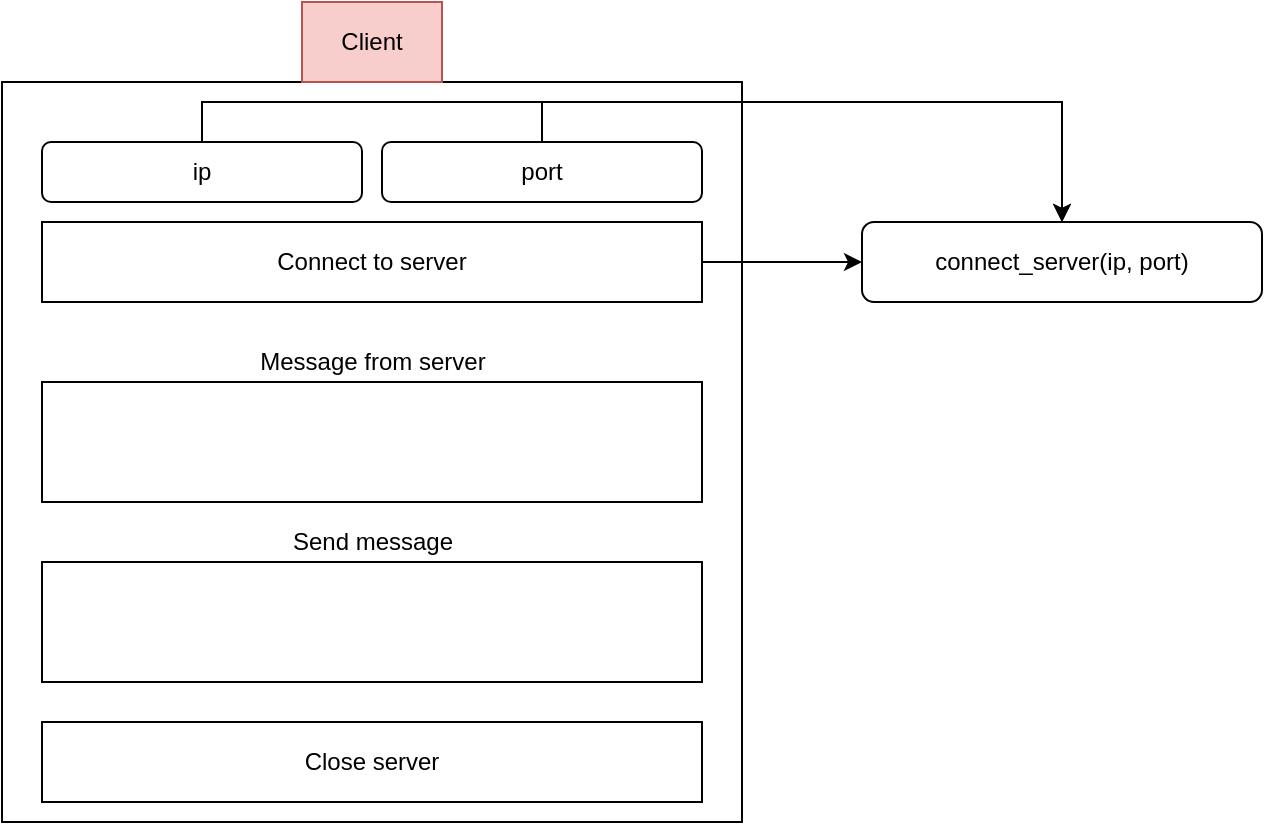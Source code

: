 <mxfile version="14.5.8" type="github">
  <diagram id="v8Gxxdk1MeCnfs2MzNJH" name="Page-1">
    <mxGraphModel dx="981" dy="534" grid="1" gridSize="10" guides="1" tooltips="1" connect="1" arrows="1" fold="1" page="1" pageScale="1" pageWidth="827" pageHeight="583" math="0" shadow="0">
      <root>
        <mxCell id="0" />
        <mxCell id="1" parent="0" />
        <mxCell id="5SZJS_dKxNj0qXMMKKp0-1" value="" style="whiteSpace=wrap;html=1;aspect=fixed;" vertex="1" parent="1">
          <mxGeometry x="140" y="130" width="370" height="370" as="geometry" />
        </mxCell>
        <mxCell id="5SZJS_dKxNj0qXMMKKp0-2" value="Client" style="text;html=1;strokeColor=#b85450;fillColor=#f8cecc;align=center;verticalAlign=middle;whiteSpace=wrap;rounded=0;" vertex="1" parent="1">
          <mxGeometry x="290" y="90" width="70" height="40" as="geometry" />
        </mxCell>
        <mxCell id="5SZJS_dKxNj0qXMMKKp0-16" style="edgeStyle=orthogonalEdgeStyle;rounded=0;orthogonalLoop=1;jettySize=auto;html=1;exitX=1;exitY=0.5;exitDx=0;exitDy=0;" edge="1" parent="1" source="5SZJS_dKxNj0qXMMKKp0-4" target="5SZJS_dKxNj0qXMMKKp0-15">
          <mxGeometry relative="1" as="geometry" />
        </mxCell>
        <mxCell id="5SZJS_dKxNj0qXMMKKp0-4" value="Connect to server" style="rounded=0;whiteSpace=wrap;html=1;" vertex="1" parent="1">
          <mxGeometry x="160" y="200" width="330" height="40" as="geometry" />
        </mxCell>
        <mxCell id="5SZJS_dKxNj0qXMMKKp0-17" style="edgeStyle=orthogonalEdgeStyle;rounded=0;orthogonalLoop=1;jettySize=auto;html=1;exitX=0.5;exitY=0;exitDx=0;exitDy=0;entryX=0.5;entryY=0;entryDx=0;entryDy=0;" edge="1" parent="1" source="5SZJS_dKxNj0qXMMKKp0-5" target="5SZJS_dKxNj0qXMMKKp0-15">
          <mxGeometry relative="1" as="geometry" />
        </mxCell>
        <mxCell id="5SZJS_dKxNj0qXMMKKp0-5" value="ip" style="rounded=1;whiteSpace=wrap;html=1;" vertex="1" parent="1">
          <mxGeometry x="160" y="160" width="160" height="30" as="geometry" />
        </mxCell>
        <mxCell id="5SZJS_dKxNj0qXMMKKp0-18" style="edgeStyle=orthogonalEdgeStyle;rounded=0;orthogonalLoop=1;jettySize=auto;html=1;exitX=0.5;exitY=0;exitDx=0;exitDy=0;entryX=0.5;entryY=0;entryDx=0;entryDy=0;" edge="1" parent="1" source="5SZJS_dKxNj0qXMMKKp0-6" target="5SZJS_dKxNj0qXMMKKp0-15">
          <mxGeometry relative="1" as="geometry" />
        </mxCell>
        <mxCell id="5SZJS_dKxNj0qXMMKKp0-6" value="port" style="rounded=1;whiteSpace=wrap;html=1;" vertex="1" parent="1">
          <mxGeometry x="330" y="160" width="160" height="30" as="geometry" />
        </mxCell>
        <mxCell id="5SZJS_dKxNj0qXMMKKp0-7" value="Close server" style="rounded=0;whiteSpace=wrap;html=1;" vertex="1" parent="1">
          <mxGeometry x="160" y="450" width="330" height="40" as="geometry" />
        </mxCell>
        <mxCell id="5SZJS_dKxNj0qXMMKKp0-8" value="" style="rounded=0;whiteSpace=wrap;html=1;" vertex="1" parent="1">
          <mxGeometry x="160" y="280" width="330" height="60" as="geometry" />
        </mxCell>
        <mxCell id="5SZJS_dKxNj0qXMMKKp0-9" value="Message from server" style="text;html=1;strokeColor=none;fillColor=none;align=center;verticalAlign=middle;whiteSpace=wrap;rounded=0;" vertex="1" parent="1">
          <mxGeometry x="262.5" y="260" width="125" height="20" as="geometry" />
        </mxCell>
        <mxCell id="5SZJS_dKxNj0qXMMKKp0-10" value="Send message" style="text;html=1;strokeColor=none;fillColor=none;align=center;verticalAlign=middle;whiteSpace=wrap;rounded=0;" vertex="1" parent="1">
          <mxGeometry x="262.5" y="350" width="125" height="20" as="geometry" />
        </mxCell>
        <mxCell id="5SZJS_dKxNj0qXMMKKp0-11" value="" style="rounded=0;whiteSpace=wrap;html=1;" vertex="1" parent="1">
          <mxGeometry x="160" y="370" width="330" height="60" as="geometry" />
        </mxCell>
        <mxCell id="5SZJS_dKxNj0qXMMKKp0-15" value="connect_server(ip, port)" style="rounded=1;whiteSpace=wrap;html=1;" vertex="1" parent="1">
          <mxGeometry x="570" y="200" width="200" height="40" as="geometry" />
        </mxCell>
      </root>
    </mxGraphModel>
  </diagram>
</mxfile>
